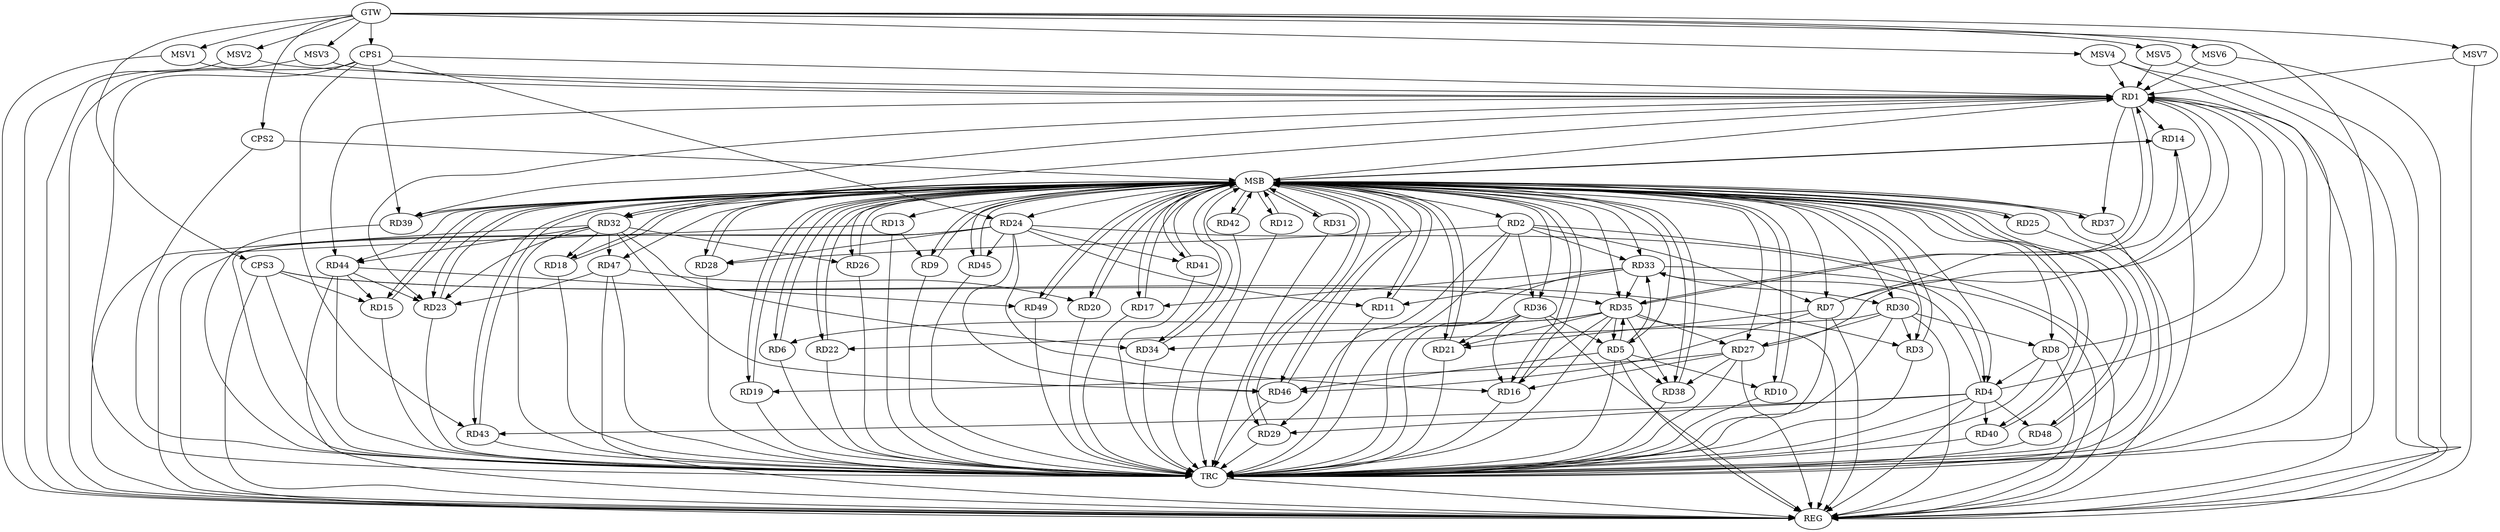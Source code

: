 strict digraph G {
  RD1 [ label="RD1" ];
  RD2 [ label="RD2" ];
  RD3 [ label="RD3" ];
  RD4 [ label="RD4" ];
  RD5 [ label="RD5" ];
  RD6 [ label="RD6" ];
  RD7 [ label="RD7" ];
  RD8 [ label="RD8" ];
  RD9 [ label="RD9" ];
  RD10 [ label="RD10" ];
  RD11 [ label="RD11" ];
  RD12 [ label="RD12" ];
  RD13 [ label="RD13" ];
  RD14 [ label="RD14" ];
  RD15 [ label="RD15" ];
  RD16 [ label="RD16" ];
  RD17 [ label="RD17" ];
  RD18 [ label="RD18" ];
  RD19 [ label="RD19" ];
  RD20 [ label="RD20" ];
  RD21 [ label="RD21" ];
  RD22 [ label="RD22" ];
  RD23 [ label="RD23" ];
  RD24 [ label="RD24" ];
  RD25 [ label="RD25" ];
  RD26 [ label="RD26" ];
  RD27 [ label="RD27" ];
  RD28 [ label="RD28" ];
  RD29 [ label="RD29" ];
  RD30 [ label="RD30" ];
  RD31 [ label="RD31" ];
  RD32 [ label="RD32" ];
  RD33 [ label="RD33" ];
  RD34 [ label="RD34" ];
  RD35 [ label="RD35" ];
  RD36 [ label="RD36" ];
  RD37 [ label="RD37" ];
  RD38 [ label="RD38" ];
  RD39 [ label="RD39" ];
  RD40 [ label="RD40" ];
  RD41 [ label="RD41" ];
  RD42 [ label="RD42" ];
  RD43 [ label="RD43" ];
  RD44 [ label="RD44" ];
  RD45 [ label="RD45" ];
  RD46 [ label="RD46" ];
  RD47 [ label="RD47" ];
  RD48 [ label="RD48" ];
  RD49 [ label="RD49" ];
  CPS1 [ label="CPS1" ];
  CPS2 [ label="CPS2" ];
  CPS3 [ label="CPS3" ];
  GTW [ label="GTW" ];
  REG [ label="REG" ];
  MSB [ label="MSB" ];
  TRC [ label="TRC" ];
  MSV1 [ label="MSV1" ];
  MSV2 [ label="MSV2" ];
  MSV3 [ label="MSV3" ];
  MSV4 [ label="MSV4" ];
  MSV5 [ label="MSV5" ];
  MSV6 [ label="MSV6" ];
  MSV7 [ label="MSV7" ];
  RD4 -> RD1;
  RD7 -> RD1;
  RD8 -> RD1;
  RD1 -> RD14;
  RD1 -> RD23;
  RD27 -> RD1;
  RD1 -> RD32;
  RD1 -> RD35;
  RD35 -> RD1;
  RD1 -> RD37;
  RD1 -> RD39;
  RD1 -> RD44;
  RD2 -> RD7;
  RD2 -> RD28;
  RD2 -> RD29;
  RD2 -> RD33;
  RD2 -> RD36;
  RD30 -> RD3;
  RD8 -> RD4;
  RD24 -> RD4;
  RD4 -> RD29;
  RD4 -> RD33;
  RD4 -> RD40;
  RD4 -> RD43;
  RD4 -> RD48;
  RD5 -> RD10;
  RD5 -> RD33;
  RD5 -> RD35;
  RD35 -> RD5;
  RD36 -> RD5;
  RD5 -> RD38;
  RD5 -> RD46;
  RD35 -> RD6;
  RD7 -> RD14;
  RD7 -> RD21;
  RD7 -> RD46;
  RD30 -> RD8;
  RD13 -> RD9;
  RD24 -> RD11;
  RD33 -> RD11;
  RD44 -> RD15;
  RD24 -> RD16;
  RD27 -> RD16;
  RD35 -> RD16;
  RD36 -> RD16;
  RD33 -> RD17;
  RD32 -> RD18;
  RD27 -> RD19;
  RD47 -> RD20;
  RD35 -> RD21;
  RD36 -> RD21;
  RD35 -> RD22;
  RD32 -> RD23;
  RD44 -> RD23;
  RD47 -> RD23;
  RD24 -> RD28;
  RD24 -> RD41;
  RD24 -> RD45;
  RD24 -> RD46;
  RD32 -> RD26;
  RD30 -> RD27;
  RD35 -> RD27;
  RD27 -> RD38;
  RD33 -> RD30;
  RD30 -> RD34;
  RD32 -> RD34;
  RD32 -> RD44;
  RD32 -> RD46;
  RD32 -> RD47;
  RD33 -> RD35;
  RD35 -> RD38;
  RD44 -> RD49;
  CPS1 -> RD43;
  CPS1 -> RD24;
  CPS1 -> RD39;
  CPS1 -> RD1;
  CPS3 -> RD15;
  CPS3 -> RD3;
  CPS3 -> RD35;
  GTW -> CPS1;
  GTW -> CPS2;
  GTW -> CPS3;
  RD1 -> REG;
  RD2 -> REG;
  RD4 -> REG;
  RD5 -> REG;
  RD7 -> REG;
  RD8 -> REG;
  RD13 -> REG;
  RD24 -> REG;
  RD27 -> REG;
  RD30 -> REG;
  RD32 -> REG;
  RD33 -> REG;
  RD35 -> REG;
  RD36 -> REG;
  RD44 -> REG;
  RD47 -> REG;
  CPS1 -> REG;
  CPS3 -> REG;
  RD3 -> MSB;
  MSB -> RD6;
  MSB -> RD16;
  MSB -> RD21;
  MSB -> RD29;
  MSB -> RD32;
  MSB -> RD39;
  MSB -> RD42;
  MSB -> RD44;
  MSB -> RD47;
  MSB -> REG;
  RD6 -> MSB;
  MSB -> RD11;
  MSB -> RD23;
  MSB -> RD38;
  RD9 -> MSB;
  MSB -> RD17;
  MSB -> RD20;
  MSB -> RD25;
  MSB -> RD28;
  MSB -> RD48;
  RD10 -> MSB;
  MSB -> RD7;
  MSB -> RD14;
  MSB -> RD15;
  MSB -> RD19;
  MSB -> RD22;
  MSB -> RD24;
  MSB -> RD45;
  RD11 -> MSB;
  MSB -> RD26;
  MSB -> RD46;
  RD12 -> MSB;
  MSB -> RD1;
  MSB -> RD9;
  MSB -> RD35;
  RD14 -> MSB;
  MSB -> RD13;
  MSB -> RD31;
  RD15 -> MSB;
  MSB -> RD4;
  MSB -> RD12;
  MSB -> RD43;
  MSB -> RD49;
  RD16 -> MSB;
  MSB -> RD40;
  RD17 -> MSB;
  RD18 -> MSB;
  MSB -> RD5;
  MSB -> RD8;
  RD19 -> MSB;
  MSB -> RD37;
  RD20 -> MSB;
  MSB -> RD33;
  RD21 -> MSB;
  RD22 -> MSB;
  MSB -> RD36;
  MSB -> RD41;
  RD23 -> MSB;
  MSB -> RD18;
  RD25 -> MSB;
  RD26 -> MSB;
  MSB -> RD27;
  RD28 -> MSB;
  MSB -> RD3;
  MSB -> RD10;
  RD29 -> MSB;
  MSB -> RD2;
  RD31 -> MSB;
  MSB -> RD34;
  RD34 -> MSB;
  RD37 -> MSB;
  RD38 -> MSB;
  RD39 -> MSB;
  RD40 -> MSB;
  RD41 -> MSB;
  RD42 -> MSB;
  MSB -> RD30;
  RD43 -> MSB;
  RD45 -> MSB;
  RD46 -> MSB;
  RD48 -> MSB;
  RD49 -> MSB;
  CPS2 -> MSB;
  RD1 -> TRC;
  RD2 -> TRC;
  RD3 -> TRC;
  RD4 -> TRC;
  RD5 -> TRC;
  RD6 -> TRC;
  RD7 -> TRC;
  RD8 -> TRC;
  RD9 -> TRC;
  RD10 -> TRC;
  RD11 -> TRC;
  RD12 -> TRC;
  RD13 -> TRC;
  RD14 -> TRC;
  RD15 -> TRC;
  RD16 -> TRC;
  RD17 -> TRC;
  RD18 -> TRC;
  RD19 -> TRC;
  RD20 -> TRC;
  RD21 -> TRC;
  RD22 -> TRC;
  RD23 -> TRC;
  RD24 -> TRC;
  RD25 -> TRC;
  RD26 -> TRC;
  RD27 -> TRC;
  RD28 -> TRC;
  RD29 -> TRC;
  RD30 -> TRC;
  RD31 -> TRC;
  RD32 -> TRC;
  RD33 -> TRC;
  RD34 -> TRC;
  RD35 -> TRC;
  RD36 -> TRC;
  RD37 -> TRC;
  RD38 -> TRC;
  RD39 -> TRC;
  RD40 -> TRC;
  RD41 -> TRC;
  RD42 -> TRC;
  RD43 -> TRC;
  RD44 -> TRC;
  RD45 -> TRC;
  RD46 -> TRC;
  RD47 -> TRC;
  RD48 -> TRC;
  RD49 -> TRC;
  CPS1 -> TRC;
  CPS2 -> TRC;
  CPS3 -> TRC;
  GTW -> TRC;
  TRC -> REG;
  MSV1 -> RD1;
  MSV2 -> RD1;
  MSV3 -> RD1;
  MSV4 -> RD1;
  MSV5 -> RD1;
  GTW -> MSV1;
  MSV1 -> REG;
  GTW -> MSV2;
  MSV2 -> REG;
  GTW -> MSV3;
  MSV3 -> REG;
  GTW -> MSV4;
  MSV4 -> REG;
  MSV4 -> TRC;
  GTW -> MSV5;
  MSV5 -> REG;
  MSV6 -> RD1;
  GTW -> MSV6;
  MSV6 -> REG;
  MSV7 -> RD1;
  GTW -> MSV7;
  MSV7 -> REG;
}
